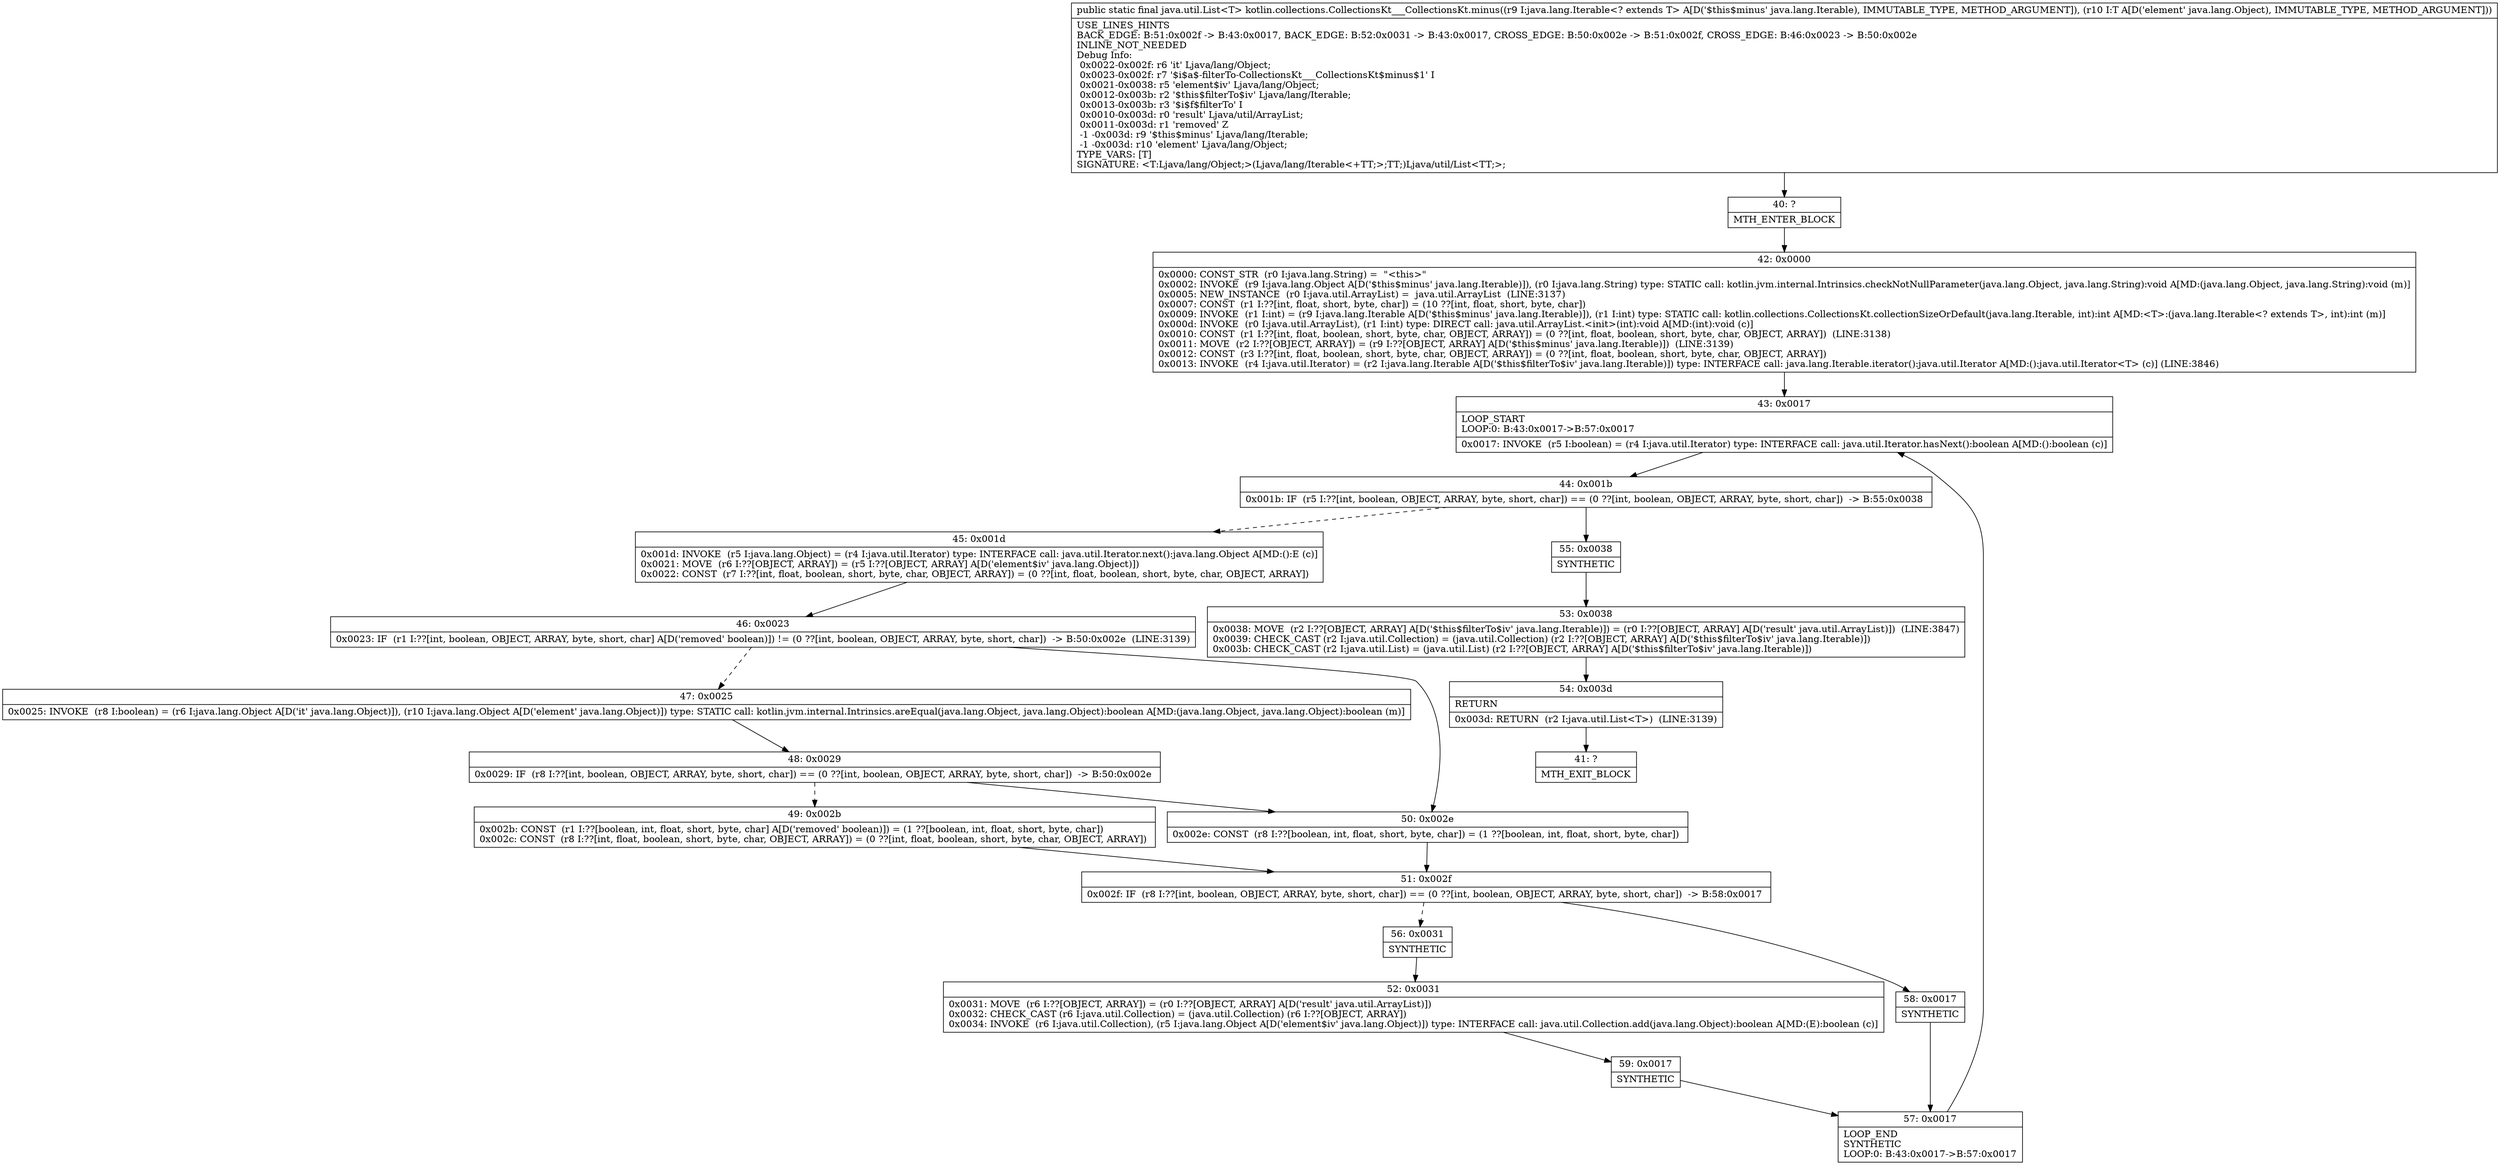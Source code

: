 digraph "CFG forkotlin.collections.CollectionsKt___CollectionsKt.minus(Ljava\/lang\/Iterable;Ljava\/lang\/Object;)Ljava\/util\/List;" {
Node_40 [shape=record,label="{40\:\ ?|MTH_ENTER_BLOCK\l}"];
Node_42 [shape=record,label="{42\:\ 0x0000|0x0000: CONST_STR  (r0 I:java.lang.String) =  \"\<this\>\" \l0x0002: INVOKE  (r9 I:java.lang.Object A[D('$this$minus' java.lang.Iterable)]), (r0 I:java.lang.String) type: STATIC call: kotlin.jvm.internal.Intrinsics.checkNotNullParameter(java.lang.Object, java.lang.String):void A[MD:(java.lang.Object, java.lang.String):void (m)]\l0x0005: NEW_INSTANCE  (r0 I:java.util.ArrayList) =  java.util.ArrayList  (LINE:3137)\l0x0007: CONST  (r1 I:??[int, float, short, byte, char]) = (10 ??[int, float, short, byte, char]) \l0x0009: INVOKE  (r1 I:int) = (r9 I:java.lang.Iterable A[D('$this$minus' java.lang.Iterable)]), (r1 I:int) type: STATIC call: kotlin.collections.CollectionsKt.collectionSizeOrDefault(java.lang.Iterable, int):int A[MD:\<T\>:(java.lang.Iterable\<? extends T\>, int):int (m)]\l0x000d: INVOKE  (r0 I:java.util.ArrayList), (r1 I:int) type: DIRECT call: java.util.ArrayList.\<init\>(int):void A[MD:(int):void (c)]\l0x0010: CONST  (r1 I:??[int, float, boolean, short, byte, char, OBJECT, ARRAY]) = (0 ??[int, float, boolean, short, byte, char, OBJECT, ARRAY])  (LINE:3138)\l0x0011: MOVE  (r2 I:??[OBJECT, ARRAY]) = (r9 I:??[OBJECT, ARRAY] A[D('$this$minus' java.lang.Iterable)])  (LINE:3139)\l0x0012: CONST  (r3 I:??[int, float, boolean, short, byte, char, OBJECT, ARRAY]) = (0 ??[int, float, boolean, short, byte, char, OBJECT, ARRAY]) \l0x0013: INVOKE  (r4 I:java.util.Iterator) = (r2 I:java.lang.Iterable A[D('$this$filterTo$iv' java.lang.Iterable)]) type: INTERFACE call: java.lang.Iterable.iterator():java.util.Iterator A[MD:():java.util.Iterator\<T\> (c)] (LINE:3846)\l}"];
Node_43 [shape=record,label="{43\:\ 0x0017|LOOP_START\lLOOP:0: B:43:0x0017\-\>B:57:0x0017\l|0x0017: INVOKE  (r5 I:boolean) = (r4 I:java.util.Iterator) type: INTERFACE call: java.util.Iterator.hasNext():boolean A[MD:():boolean (c)]\l}"];
Node_44 [shape=record,label="{44\:\ 0x001b|0x001b: IF  (r5 I:??[int, boolean, OBJECT, ARRAY, byte, short, char]) == (0 ??[int, boolean, OBJECT, ARRAY, byte, short, char])  \-\> B:55:0x0038 \l}"];
Node_45 [shape=record,label="{45\:\ 0x001d|0x001d: INVOKE  (r5 I:java.lang.Object) = (r4 I:java.util.Iterator) type: INTERFACE call: java.util.Iterator.next():java.lang.Object A[MD:():E (c)]\l0x0021: MOVE  (r6 I:??[OBJECT, ARRAY]) = (r5 I:??[OBJECT, ARRAY] A[D('element$iv' java.lang.Object)]) \l0x0022: CONST  (r7 I:??[int, float, boolean, short, byte, char, OBJECT, ARRAY]) = (0 ??[int, float, boolean, short, byte, char, OBJECT, ARRAY]) \l}"];
Node_46 [shape=record,label="{46\:\ 0x0023|0x0023: IF  (r1 I:??[int, boolean, OBJECT, ARRAY, byte, short, char] A[D('removed' boolean)]) != (0 ??[int, boolean, OBJECT, ARRAY, byte, short, char])  \-\> B:50:0x002e  (LINE:3139)\l}"];
Node_47 [shape=record,label="{47\:\ 0x0025|0x0025: INVOKE  (r8 I:boolean) = (r6 I:java.lang.Object A[D('it' java.lang.Object)]), (r10 I:java.lang.Object A[D('element' java.lang.Object)]) type: STATIC call: kotlin.jvm.internal.Intrinsics.areEqual(java.lang.Object, java.lang.Object):boolean A[MD:(java.lang.Object, java.lang.Object):boolean (m)]\l}"];
Node_48 [shape=record,label="{48\:\ 0x0029|0x0029: IF  (r8 I:??[int, boolean, OBJECT, ARRAY, byte, short, char]) == (0 ??[int, boolean, OBJECT, ARRAY, byte, short, char])  \-\> B:50:0x002e \l}"];
Node_49 [shape=record,label="{49\:\ 0x002b|0x002b: CONST  (r1 I:??[boolean, int, float, short, byte, char] A[D('removed' boolean)]) = (1 ??[boolean, int, float, short, byte, char]) \l0x002c: CONST  (r8 I:??[int, float, boolean, short, byte, char, OBJECT, ARRAY]) = (0 ??[int, float, boolean, short, byte, char, OBJECT, ARRAY]) \l}"];
Node_51 [shape=record,label="{51\:\ 0x002f|0x002f: IF  (r8 I:??[int, boolean, OBJECT, ARRAY, byte, short, char]) == (0 ??[int, boolean, OBJECT, ARRAY, byte, short, char])  \-\> B:58:0x0017 \l}"];
Node_56 [shape=record,label="{56\:\ 0x0031|SYNTHETIC\l}"];
Node_52 [shape=record,label="{52\:\ 0x0031|0x0031: MOVE  (r6 I:??[OBJECT, ARRAY]) = (r0 I:??[OBJECT, ARRAY] A[D('result' java.util.ArrayList)]) \l0x0032: CHECK_CAST (r6 I:java.util.Collection) = (java.util.Collection) (r6 I:??[OBJECT, ARRAY]) \l0x0034: INVOKE  (r6 I:java.util.Collection), (r5 I:java.lang.Object A[D('element$iv' java.lang.Object)]) type: INTERFACE call: java.util.Collection.add(java.lang.Object):boolean A[MD:(E):boolean (c)]\l}"];
Node_59 [shape=record,label="{59\:\ 0x0017|SYNTHETIC\l}"];
Node_57 [shape=record,label="{57\:\ 0x0017|LOOP_END\lSYNTHETIC\lLOOP:0: B:43:0x0017\-\>B:57:0x0017\l}"];
Node_58 [shape=record,label="{58\:\ 0x0017|SYNTHETIC\l}"];
Node_50 [shape=record,label="{50\:\ 0x002e|0x002e: CONST  (r8 I:??[boolean, int, float, short, byte, char]) = (1 ??[boolean, int, float, short, byte, char]) \l}"];
Node_55 [shape=record,label="{55\:\ 0x0038|SYNTHETIC\l}"];
Node_53 [shape=record,label="{53\:\ 0x0038|0x0038: MOVE  (r2 I:??[OBJECT, ARRAY] A[D('$this$filterTo$iv' java.lang.Iterable)]) = (r0 I:??[OBJECT, ARRAY] A[D('result' java.util.ArrayList)])  (LINE:3847)\l0x0039: CHECK_CAST (r2 I:java.util.Collection) = (java.util.Collection) (r2 I:??[OBJECT, ARRAY] A[D('$this$filterTo$iv' java.lang.Iterable)]) \l0x003b: CHECK_CAST (r2 I:java.util.List) = (java.util.List) (r2 I:??[OBJECT, ARRAY] A[D('$this$filterTo$iv' java.lang.Iterable)]) \l}"];
Node_54 [shape=record,label="{54\:\ 0x003d|RETURN\l|0x003d: RETURN  (r2 I:java.util.List\<T\>)  (LINE:3139)\l}"];
Node_41 [shape=record,label="{41\:\ ?|MTH_EXIT_BLOCK\l}"];
MethodNode[shape=record,label="{public static final java.util.List\<T\> kotlin.collections.CollectionsKt___CollectionsKt.minus((r9 I:java.lang.Iterable\<? extends T\> A[D('$this$minus' java.lang.Iterable), IMMUTABLE_TYPE, METHOD_ARGUMENT]), (r10 I:T A[D('element' java.lang.Object), IMMUTABLE_TYPE, METHOD_ARGUMENT]))  | USE_LINES_HINTS\lBACK_EDGE: B:51:0x002f \-\> B:43:0x0017, BACK_EDGE: B:52:0x0031 \-\> B:43:0x0017, CROSS_EDGE: B:50:0x002e \-\> B:51:0x002f, CROSS_EDGE: B:46:0x0023 \-\> B:50:0x002e\lINLINE_NOT_NEEDED\lDebug Info:\l  0x0022\-0x002f: r6 'it' Ljava\/lang\/Object;\l  0x0023\-0x002f: r7 '$i$a$\-filterTo\-CollectionsKt___CollectionsKt$minus$1' I\l  0x0021\-0x0038: r5 'element$iv' Ljava\/lang\/Object;\l  0x0012\-0x003b: r2 '$this$filterTo$iv' Ljava\/lang\/Iterable;\l  0x0013\-0x003b: r3 '$i$f$filterTo' I\l  0x0010\-0x003d: r0 'result' Ljava\/util\/ArrayList;\l  0x0011\-0x003d: r1 'removed' Z\l  \-1 \-0x003d: r9 '$this$minus' Ljava\/lang\/Iterable;\l  \-1 \-0x003d: r10 'element' Ljava\/lang\/Object;\lTYPE_VARS: [T]\lSIGNATURE: \<T:Ljava\/lang\/Object;\>(Ljava\/lang\/Iterable\<+TT;\>;TT;)Ljava\/util\/List\<TT;\>;\l}"];
MethodNode -> Node_40;Node_40 -> Node_42;
Node_42 -> Node_43;
Node_43 -> Node_44;
Node_44 -> Node_45[style=dashed];
Node_44 -> Node_55;
Node_45 -> Node_46;
Node_46 -> Node_47[style=dashed];
Node_46 -> Node_50;
Node_47 -> Node_48;
Node_48 -> Node_49[style=dashed];
Node_48 -> Node_50;
Node_49 -> Node_51;
Node_51 -> Node_56[style=dashed];
Node_51 -> Node_58;
Node_56 -> Node_52;
Node_52 -> Node_59;
Node_59 -> Node_57;
Node_57 -> Node_43;
Node_58 -> Node_57;
Node_50 -> Node_51;
Node_55 -> Node_53;
Node_53 -> Node_54;
Node_54 -> Node_41;
}


